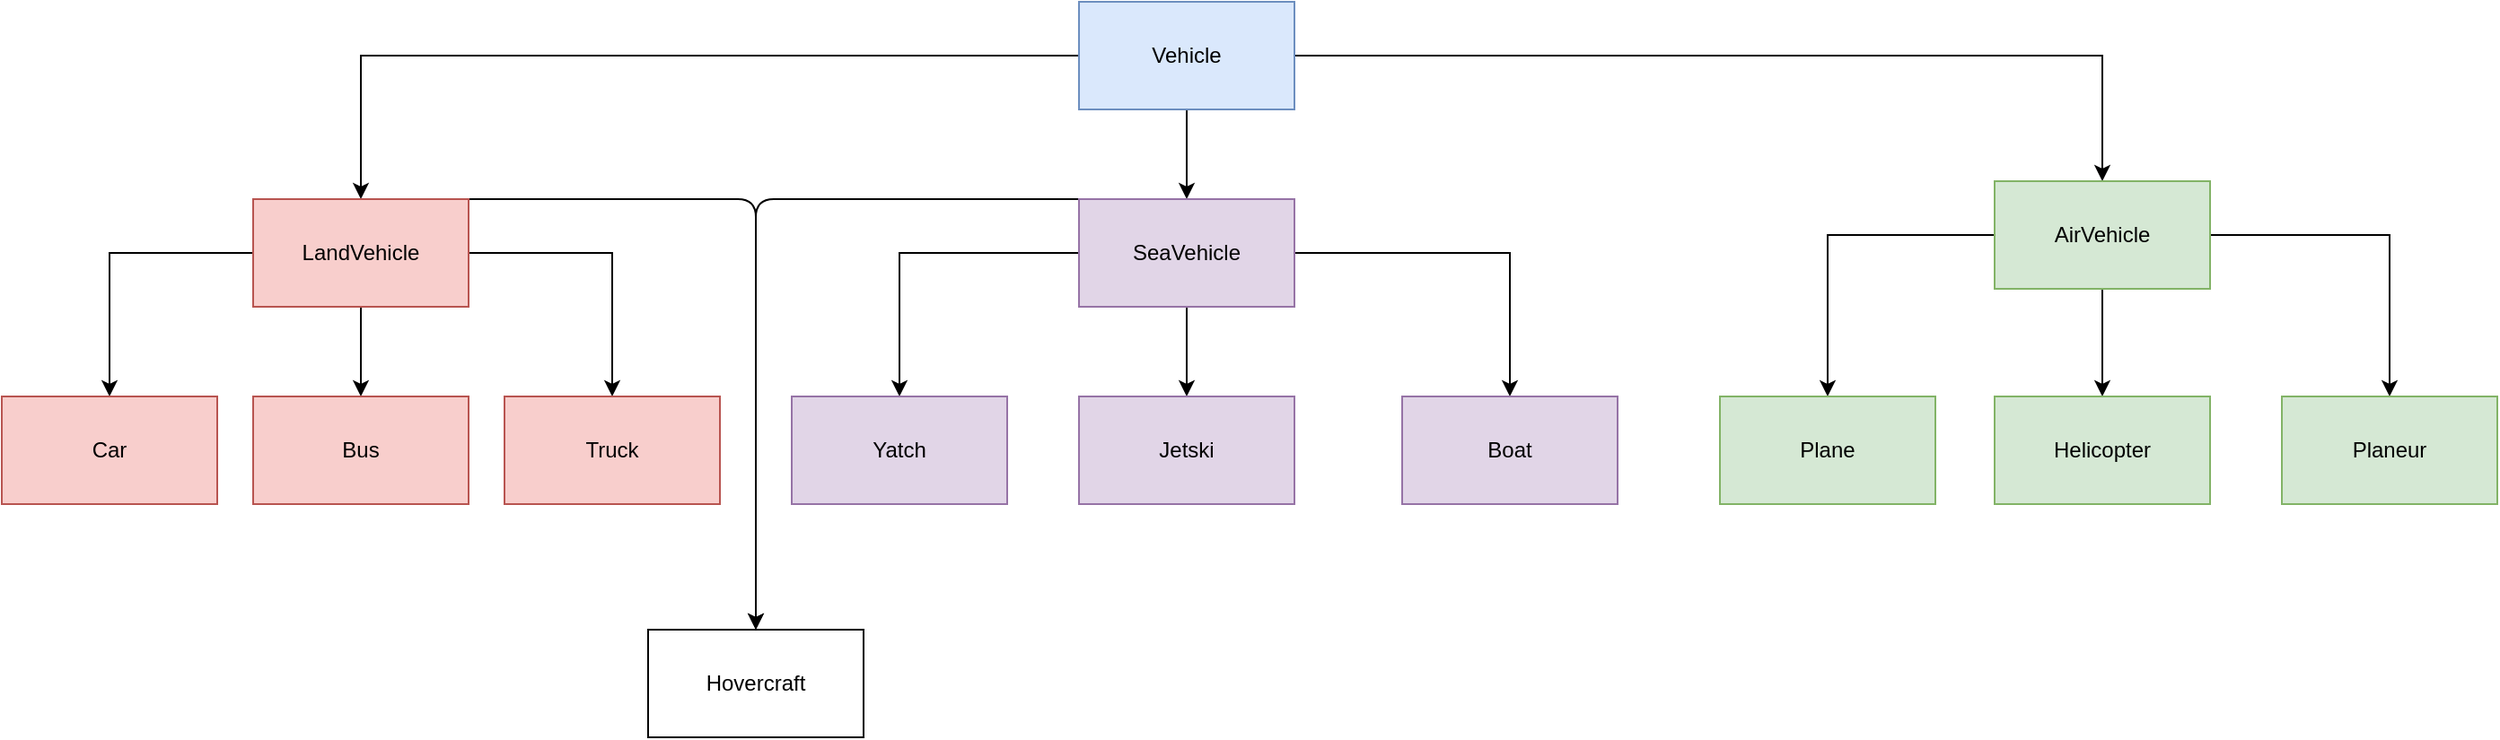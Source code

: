 <mxfile>
    <diagram id="G5lhXh05xCQTbcObvKxY" name="Page-1">
        <mxGraphModel dx="1928" dy="702" grid="1" gridSize="10" guides="1" tooltips="1" connect="1" arrows="1" fold="1" page="1" pageScale="1" pageWidth="827" pageHeight="1169" math="0" shadow="0">
            <root>
                <mxCell id="0"/>
                <mxCell id="1" parent="0"/>
                <mxCell id="vrUNonrRYL053WXIr1a5-3" value="" style="edgeStyle=orthogonalEdgeStyle;rounded=0;orthogonalLoop=1;jettySize=auto;html=1;" parent="1" source="vrUNonrRYL053WXIr1a5-1" target="vrUNonrRYL053WXIr1a5-2" edge="1">
                    <mxGeometry relative="1" as="geometry"/>
                </mxCell>
                <mxCell id="vrUNonrRYL053WXIr1a5-5" value="" style="edgeStyle=orthogonalEdgeStyle;rounded=0;orthogonalLoop=1;jettySize=auto;html=1;" parent="1" source="vrUNonrRYL053WXIr1a5-1" target="vrUNonrRYL053WXIr1a5-4" edge="1">
                    <mxGeometry relative="1" as="geometry"/>
                </mxCell>
                <mxCell id="vrUNonrRYL053WXIr1a5-7" value="" style="edgeStyle=orthogonalEdgeStyle;rounded=0;orthogonalLoop=1;jettySize=auto;html=1;" parent="1" source="vrUNonrRYL053WXIr1a5-1" target="vrUNonrRYL053WXIr1a5-6" edge="1">
                    <mxGeometry relative="1" as="geometry"/>
                </mxCell>
                <mxCell id="vrUNonrRYL053WXIr1a5-1" value="Vehicle" style="rounded=0;whiteSpace=wrap;html=1;fillColor=#dae8fc;strokeColor=#6c8ebf;" parent="1" vertex="1">
                    <mxGeometry x="350" y="130" width="120" height="60" as="geometry"/>
                </mxCell>
                <mxCell id="vrUNonrRYL053WXIr1a5-9" value="" style="edgeStyle=orthogonalEdgeStyle;rounded=0;orthogonalLoop=1;jettySize=auto;html=1;" parent="1" source="vrUNonrRYL053WXIr1a5-2" target="vrUNonrRYL053WXIr1a5-8" edge="1">
                    <mxGeometry relative="1" as="geometry"/>
                </mxCell>
                <mxCell id="vrUNonrRYL053WXIr1a5-11" value="" style="edgeStyle=orthogonalEdgeStyle;rounded=0;orthogonalLoop=1;jettySize=auto;html=1;" parent="1" source="vrUNonrRYL053WXIr1a5-2" target="vrUNonrRYL053WXIr1a5-10" edge="1">
                    <mxGeometry relative="1" as="geometry"/>
                </mxCell>
                <mxCell id="vrUNonrRYL053WXIr1a5-13" value="" style="edgeStyle=orthogonalEdgeStyle;rounded=0;orthogonalLoop=1;jettySize=auto;html=1;" parent="1" source="vrUNonrRYL053WXIr1a5-2" target="vrUNonrRYL053WXIr1a5-12" edge="1">
                    <mxGeometry relative="1" as="geometry"/>
                </mxCell>
                <mxCell id="4" style="edgeStyle=none;html=1;exitX=1;exitY=0;exitDx=0;exitDy=0;entryX=0.5;entryY=0;entryDx=0;entryDy=0;" edge="1" parent="1" source="vrUNonrRYL053WXIr1a5-2" target="2">
                    <mxGeometry relative="1" as="geometry">
                        <Array as="points">
                            <mxPoint x="170" y="240"/>
                        </Array>
                    </mxGeometry>
                </mxCell>
                <mxCell id="vrUNonrRYL053WXIr1a5-2" value="LandVehicle" style="rounded=0;whiteSpace=wrap;html=1;fillColor=#f8cecc;strokeColor=#b85450;" parent="1" vertex="1">
                    <mxGeometry x="-110" y="240" width="120" height="60" as="geometry"/>
                </mxCell>
                <mxCell id="vrUNonrRYL053WXIr1a5-15" value="" style="edgeStyle=orthogonalEdgeStyle;rounded=0;orthogonalLoop=1;jettySize=auto;html=1;" parent="1" source="vrUNonrRYL053WXIr1a5-4" target="vrUNonrRYL053WXIr1a5-14" edge="1">
                    <mxGeometry relative="1" as="geometry"/>
                </mxCell>
                <mxCell id="vrUNonrRYL053WXIr1a5-17" value="" style="edgeStyle=orthogonalEdgeStyle;rounded=0;orthogonalLoop=1;jettySize=auto;html=1;" parent="1" source="vrUNonrRYL053WXIr1a5-4" target="vrUNonrRYL053WXIr1a5-16" edge="1">
                    <mxGeometry relative="1" as="geometry"/>
                </mxCell>
                <mxCell id="vrUNonrRYL053WXIr1a5-20" value="" style="edgeStyle=orthogonalEdgeStyle;rounded=0;orthogonalLoop=1;jettySize=auto;html=1;" parent="1" source="vrUNonrRYL053WXIr1a5-4" target="vrUNonrRYL053WXIr1a5-19" edge="1">
                    <mxGeometry relative="1" as="geometry"/>
                </mxCell>
                <mxCell id="3" style="edgeStyle=none;html=1;exitX=0;exitY=0;exitDx=0;exitDy=0;entryX=0.5;entryY=0;entryDx=0;entryDy=0;" edge="1" parent="1" source="vrUNonrRYL053WXIr1a5-4" target="2">
                    <mxGeometry relative="1" as="geometry">
                        <Array as="points">
                            <mxPoint x="170" y="240"/>
                        </Array>
                    </mxGeometry>
                </mxCell>
                <mxCell id="vrUNonrRYL053WXIr1a5-4" value="SeaVehicle" style="rounded=0;whiteSpace=wrap;html=1;fillColor=#e1d5e7;strokeColor=#9673a6;" parent="1" vertex="1">
                    <mxGeometry x="350" y="240" width="120" height="60" as="geometry"/>
                </mxCell>
                <mxCell id="vrUNonrRYL053WXIr1a5-22" value="" style="edgeStyle=orthogonalEdgeStyle;rounded=0;orthogonalLoop=1;jettySize=auto;html=1;" parent="1" source="vrUNonrRYL053WXIr1a5-6" target="vrUNonrRYL053WXIr1a5-21" edge="1">
                    <mxGeometry relative="1" as="geometry"/>
                </mxCell>
                <mxCell id="vrUNonrRYL053WXIr1a5-24" value="" style="edgeStyle=orthogonalEdgeStyle;rounded=0;orthogonalLoop=1;jettySize=auto;html=1;" parent="1" source="vrUNonrRYL053WXIr1a5-6" target="vrUNonrRYL053WXIr1a5-23" edge="1">
                    <mxGeometry relative="1" as="geometry"/>
                </mxCell>
                <mxCell id="vrUNonrRYL053WXIr1a5-26" value="" style="edgeStyle=orthogonalEdgeStyle;rounded=0;orthogonalLoop=1;jettySize=auto;html=1;" parent="1" source="vrUNonrRYL053WXIr1a5-6" target="vrUNonrRYL053WXIr1a5-25" edge="1">
                    <mxGeometry relative="1" as="geometry"/>
                </mxCell>
                <mxCell id="vrUNonrRYL053WXIr1a5-6" value="AirVehicle" style="rounded=0;whiteSpace=wrap;html=1;fillColor=#d5e8d4;strokeColor=#82b366;" parent="1" vertex="1">
                    <mxGeometry x="860" y="230" width="120" height="60" as="geometry"/>
                </mxCell>
                <mxCell id="vrUNonrRYL053WXIr1a5-8" value="Car" style="rounded=0;whiteSpace=wrap;html=1;fillColor=#f8cecc;strokeColor=#b85450;" parent="1" vertex="1">
                    <mxGeometry x="-250" y="350" width="120" height="60" as="geometry"/>
                </mxCell>
                <mxCell id="vrUNonrRYL053WXIr1a5-10" value="Bus" style="rounded=0;whiteSpace=wrap;html=1;fillColor=#f8cecc;strokeColor=#b85450;" parent="1" vertex="1">
                    <mxGeometry x="-110" y="350" width="120" height="60" as="geometry"/>
                </mxCell>
                <mxCell id="vrUNonrRYL053WXIr1a5-12" value="Truck" style="rounded=0;whiteSpace=wrap;html=1;fillColor=#f8cecc;strokeColor=#b85450;" parent="1" vertex="1">
                    <mxGeometry x="30" y="350" width="120" height="60" as="geometry"/>
                </mxCell>
                <mxCell id="vrUNonrRYL053WXIr1a5-14" value="Yatch" style="rounded=0;whiteSpace=wrap;html=1;fillColor=#e1d5e7;strokeColor=#9673a6;" parent="1" vertex="1">
                    <mxGeometry x="190" y="350" width="120" height="60" as="geometry"/>
                </mxCell>
                <mxCell id="vrUNonrRYL053WXIr1a5-16" value="Jetski" style="rounded=0;whiteSpace=wrap;html=1;fillColor=#e1d5e7;strokeColor=#9673a6;" parent="1" vertex="1">
                    <mxGeometry x="350" y="350" width="120" height="60" as="geometry"/>
                </mxCell>
                <mxCell id="vrUNonrRYL053WXIr1a5-19" value="Boat" style="rounded=0;whiteSpace=wrap;html=1;fillColor=#e1d5e7;strokeColor=#9673a6;" parent="1" vertex="1">
                    <mxGeometry x="530" y="350" width="120" height="60" as="geometry"/>
                </mxCell>
                <mxCell id="vrUNonrRYL053WXIr1a5-21" value="Plane" style="rounded=0;whiteSpace=wrap;html=1;fillColor=#d5e8d4;strokeColor=#82b366;" parent="1" vertex="1">
                    <mxGeometry x="707" y="350" width="120" height="60" as="geometry"/>
                </mxCell>
                <mxCell id="vrUNonrRYL053WXIr1a5-23" value="Helicopter" style="rounded=0;whiteSpace=wrap;html=1;fillColor=#d5e8d4;strokeColor=#82b366;" parent="1" vertex="1">
                    <mxGeometry x="860" y="350" width="120" height="60" as="geometry"/>
                </mxCell>
                <mxCell id="vrUNonrRYL053WXIr1a5-25" value="Planeur" style="rounded=0;whiteSpace=wrap;html=1;fillColor=#d5e8d4;strokeColor=#82b366;" parent="1" vertex="1">
                    <mxGeometry x="1020" y="350" width="120" height="60" as="geometry"/>
                </mxCell>
                <mxCell id="2" value="Hovercraft" style="rounded=0;whiteSpace=wrap;html=1;" vertex="1" parent="1">
                    <mxGeometry x="110" y="480" width="120" height="60" as="geometry"/>
                </mxCell>
            </root>
        </mxGraphModel>
    </diagram>
</mxfile>